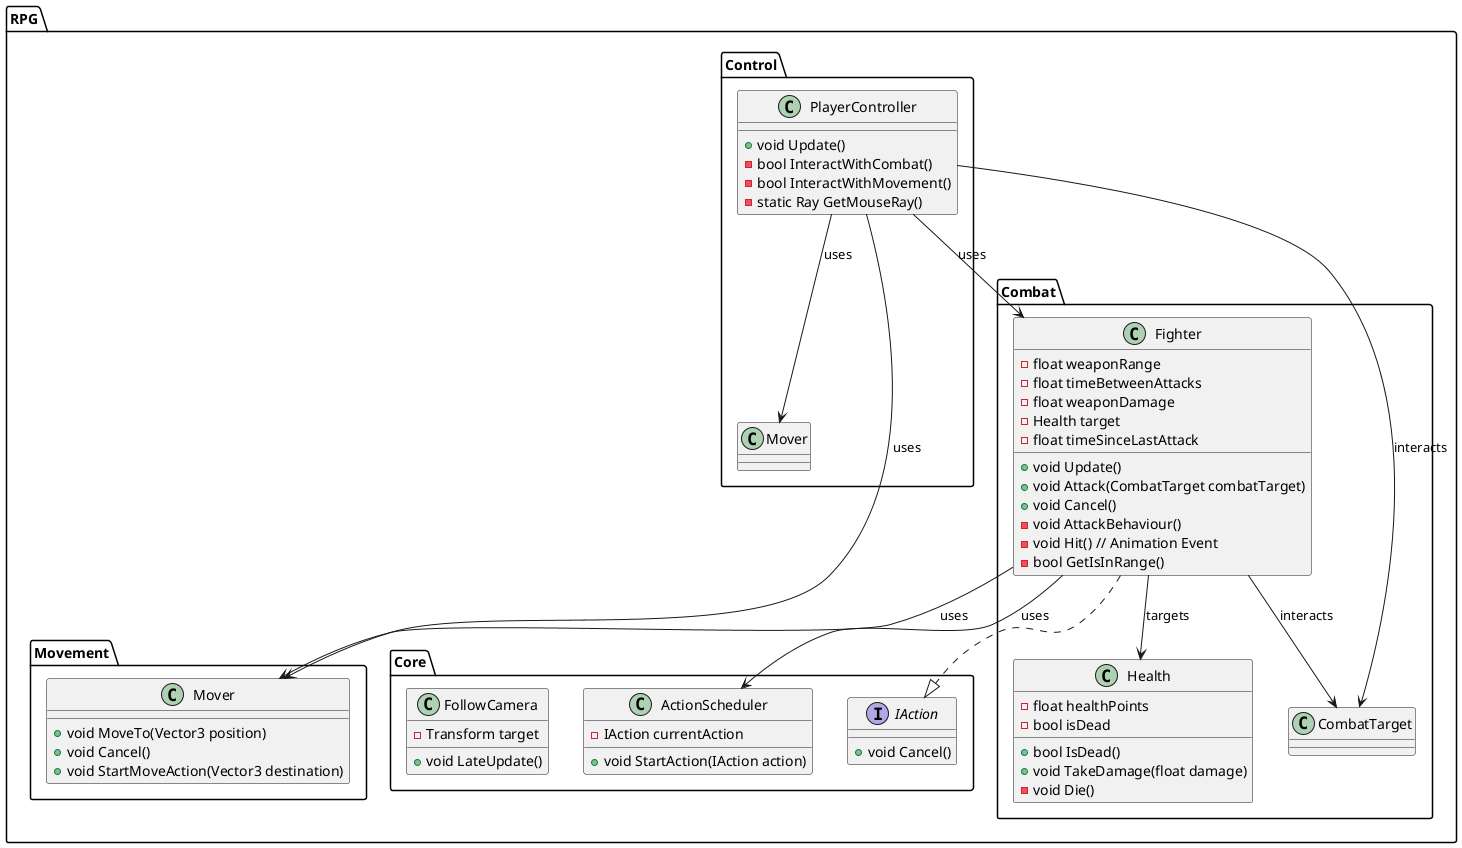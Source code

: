 @startuml RPG
namespace RPG.Combat {
    class Fighter {
        -float weaponRange
        -float timeBetweenAttacks
        -float weaponDamage
        -Health target
        -float timeSinceLastAttack
        +void Update()
        +void Attack(CombatTarget combatTarget)
        +void Cancel()
        -void AttackBehaviour()
        -void Hit() // Animation Event
        -bool GetIsInRange()
    }

    class Health {
        -float healthPoints
        -bool isDead
        +bool IsDead()
        +void TakeDamage(float damage)
        -void Die()
    }

    class CombatTarget {
    }

    Fighter --> Health : targets
    Fighter --> CombatTarget : interacts
}

  namespace RPG.Control {
      class PlayerController {
          +void Update()
          -bool InteractWithCombat()
          -bool InteractWithMovement()
          -static Ray GetMouseRay()
      }
      PlayerController --> Fighter : uses
      PlayerController --> Mover : uses
      PlayerController --> CombatTarget : interacts
  }

  namespace RPG.Core {
      interface IAction {
          +void Cancel()
      }
      class ActionScheduler {
          -IAction currentAction
          +void StartAction(IAction action)
      }
      class FollowCamera {
          -Transform target
          +void LateUpdate()
      }
      Fighter ..|> IAction
      Fighter --> ActionScheduler : uses
  }

  namespace RPG.Movement {
      class Mover {
          +void MoveTo(Vector3 position)
          +void Cancel()
          +void StartMoveAction(Vector3 destination)
      }
      Fighter --> Mover : uses
      PlayerController --> Mover : uses
  }
  @enduml